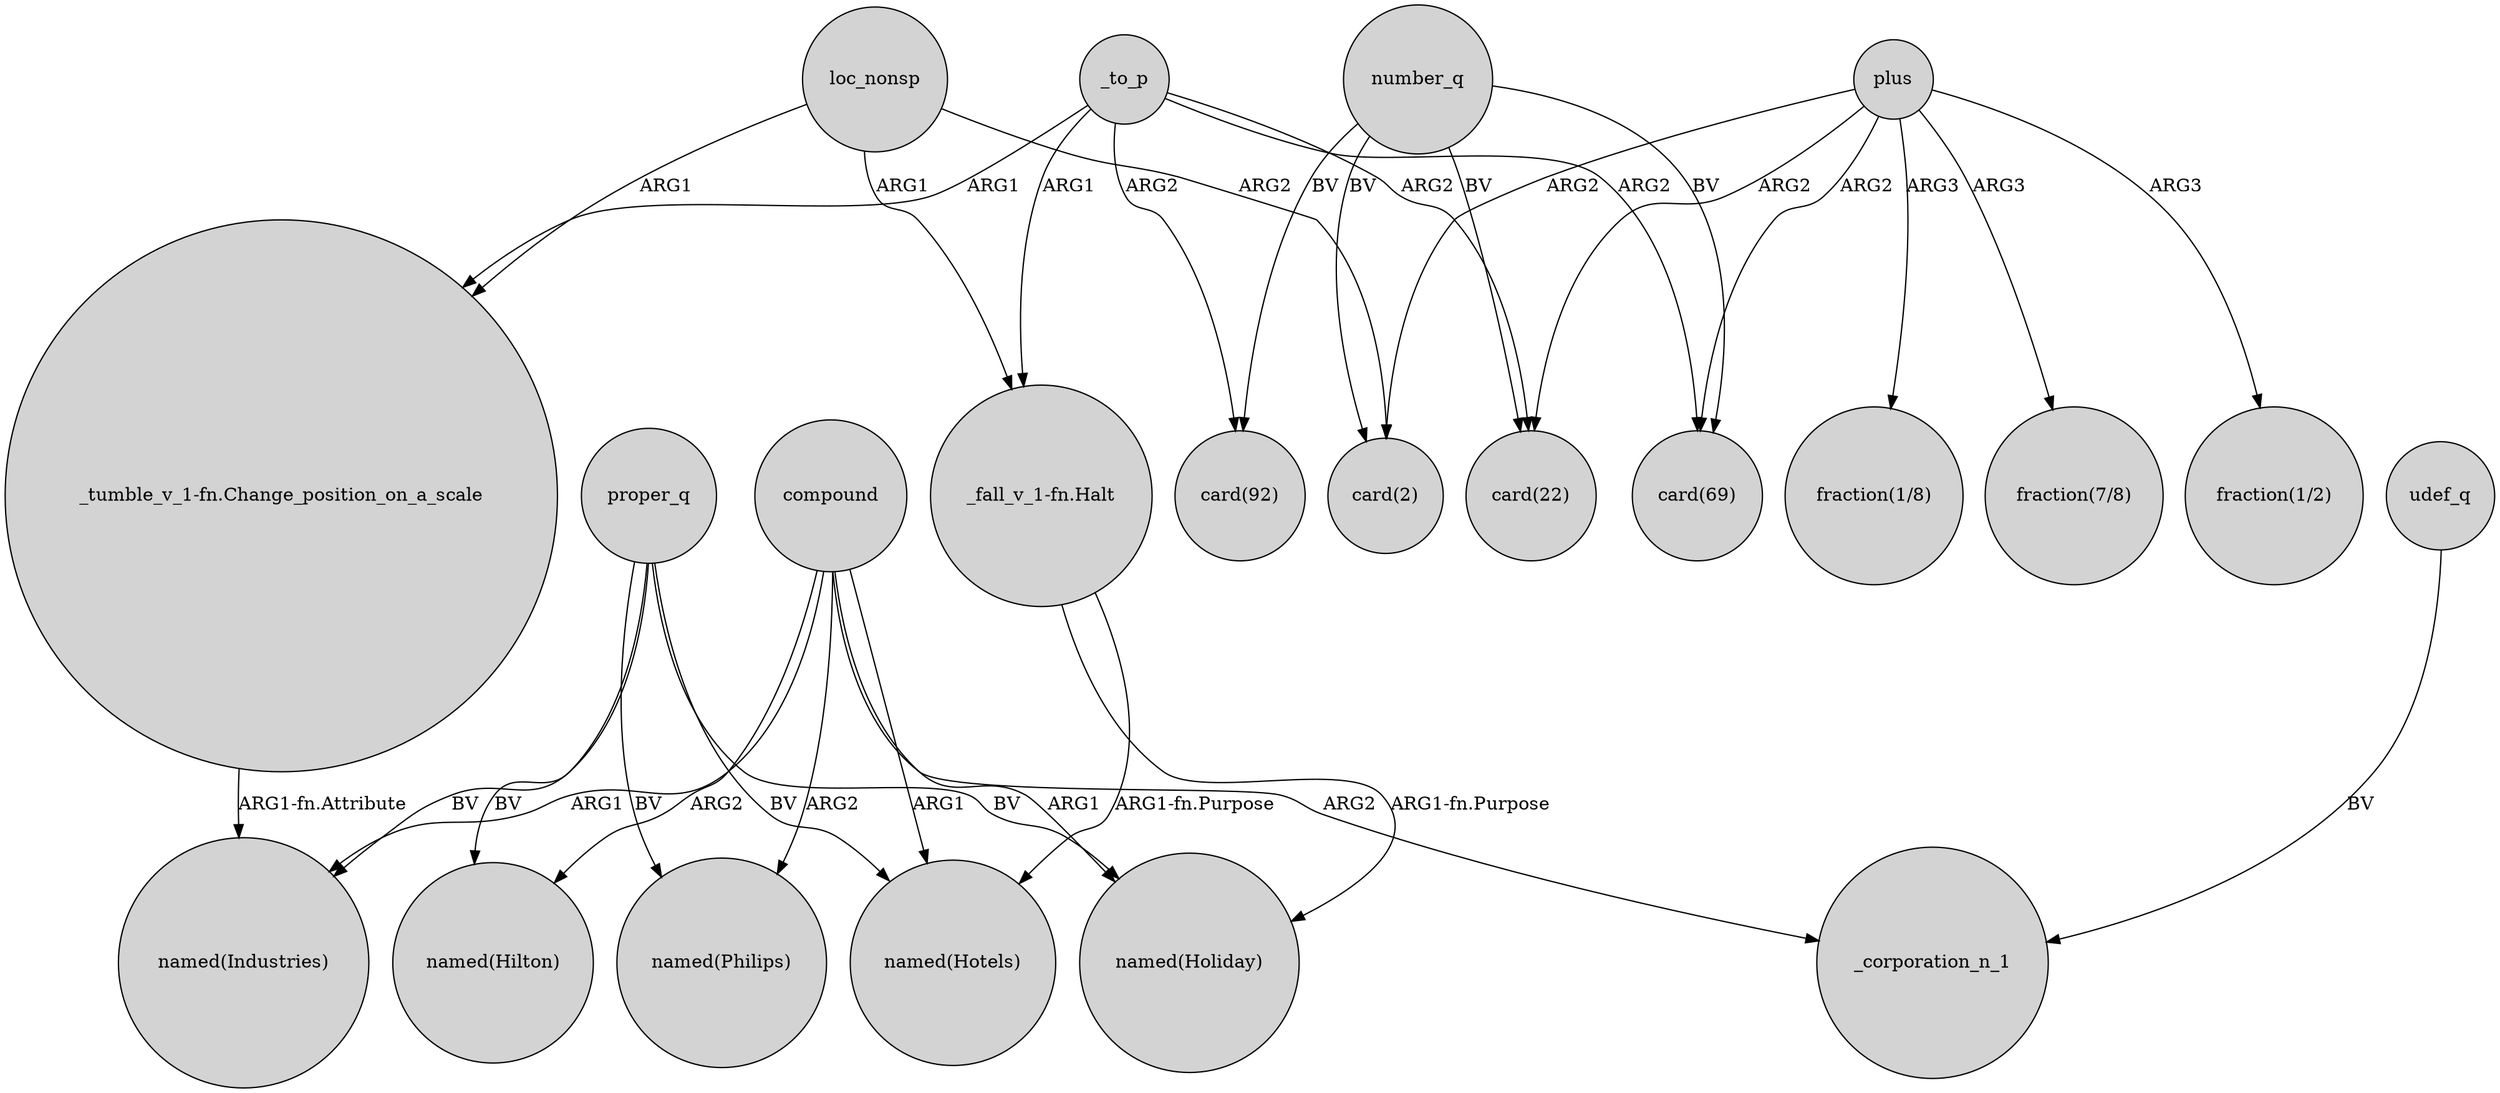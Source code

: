digraph {
	node [shape=circle style=filled]
	proper_q -> "named(Industries)" [label=BV]
	_to_p -> "card(92)" [label=ARG2]
	number_q -> "card(2)" [label=BV]
	loc_nonsp -> "card(2)" [label=ARG2]
	number_q -> "card(22)" [label=BV]
	compound -> "named(Industries)" [label=ARG1]
	plus -> "fraction(1/8)" [label=ARG3]
	proper_q -> "named(Holiday)" [label=BV]
	_to_p -> "card(69)" [label=ARG2]
	loc_nonsp -> "_tumble_v_1-fn.Change_position_on_a_scale" [label=ARG1]
	loc_nonsp -> "_fall_v_1-fn.Halt" [label=ARG1]
	plus -> "card(22)" [label=ARG2]
	plus -> "fraction(7/8)" [label=ARG3]
	proper_q -> "named(Hotels)" [label=BV]
	compound -> "named(Philips)" [label=ARG2]
	proper_q -> "named(Philips)" [label=BV]
	_to_p -> "_tumble_v_1-fn.Change_position_on_a_scale" [label=ARG1]
	compound -> "named(Hotels)" [label=ARG1]
	"_fall_v_1-fn.Halt" -> "named(Hotels)" [label="ARG1-fn.Purpose"]
	number_q -> "card(92)" [label=BV]
	"_tumble_v_1-fn.Change_position_on_a_scale" -> "named(Industries)" [label="ARG1-fn.Attribute"]
	compound -> _corporation_n_1 [label=ARG2]
	udef_q -> _corporation_n_1 [label=BV]
	plus -> "card(2)" [label=ARG2]
	"_fall_v_1-fn.Halt" -> "named(Holiday)" [label="ARG1-fn.Purpose"]
	plus -> "card(69)" [label=ARG2]
	compound -> "named(Holiday)" [label=ARG1]
	proper_q -> "named(Hilton)" [label=BV]
	_to_p -> "card(22)" [label=ARG2]
	_to_p -> "_fall_v_1-fn.Halt" [label=ARG1]
	number_q -> "card(69)" [label=BV]
	plus -> "fraction(1/2)" [label=ARG3]
	compound -> "named(Hilton)" [label=ARG2]
}
